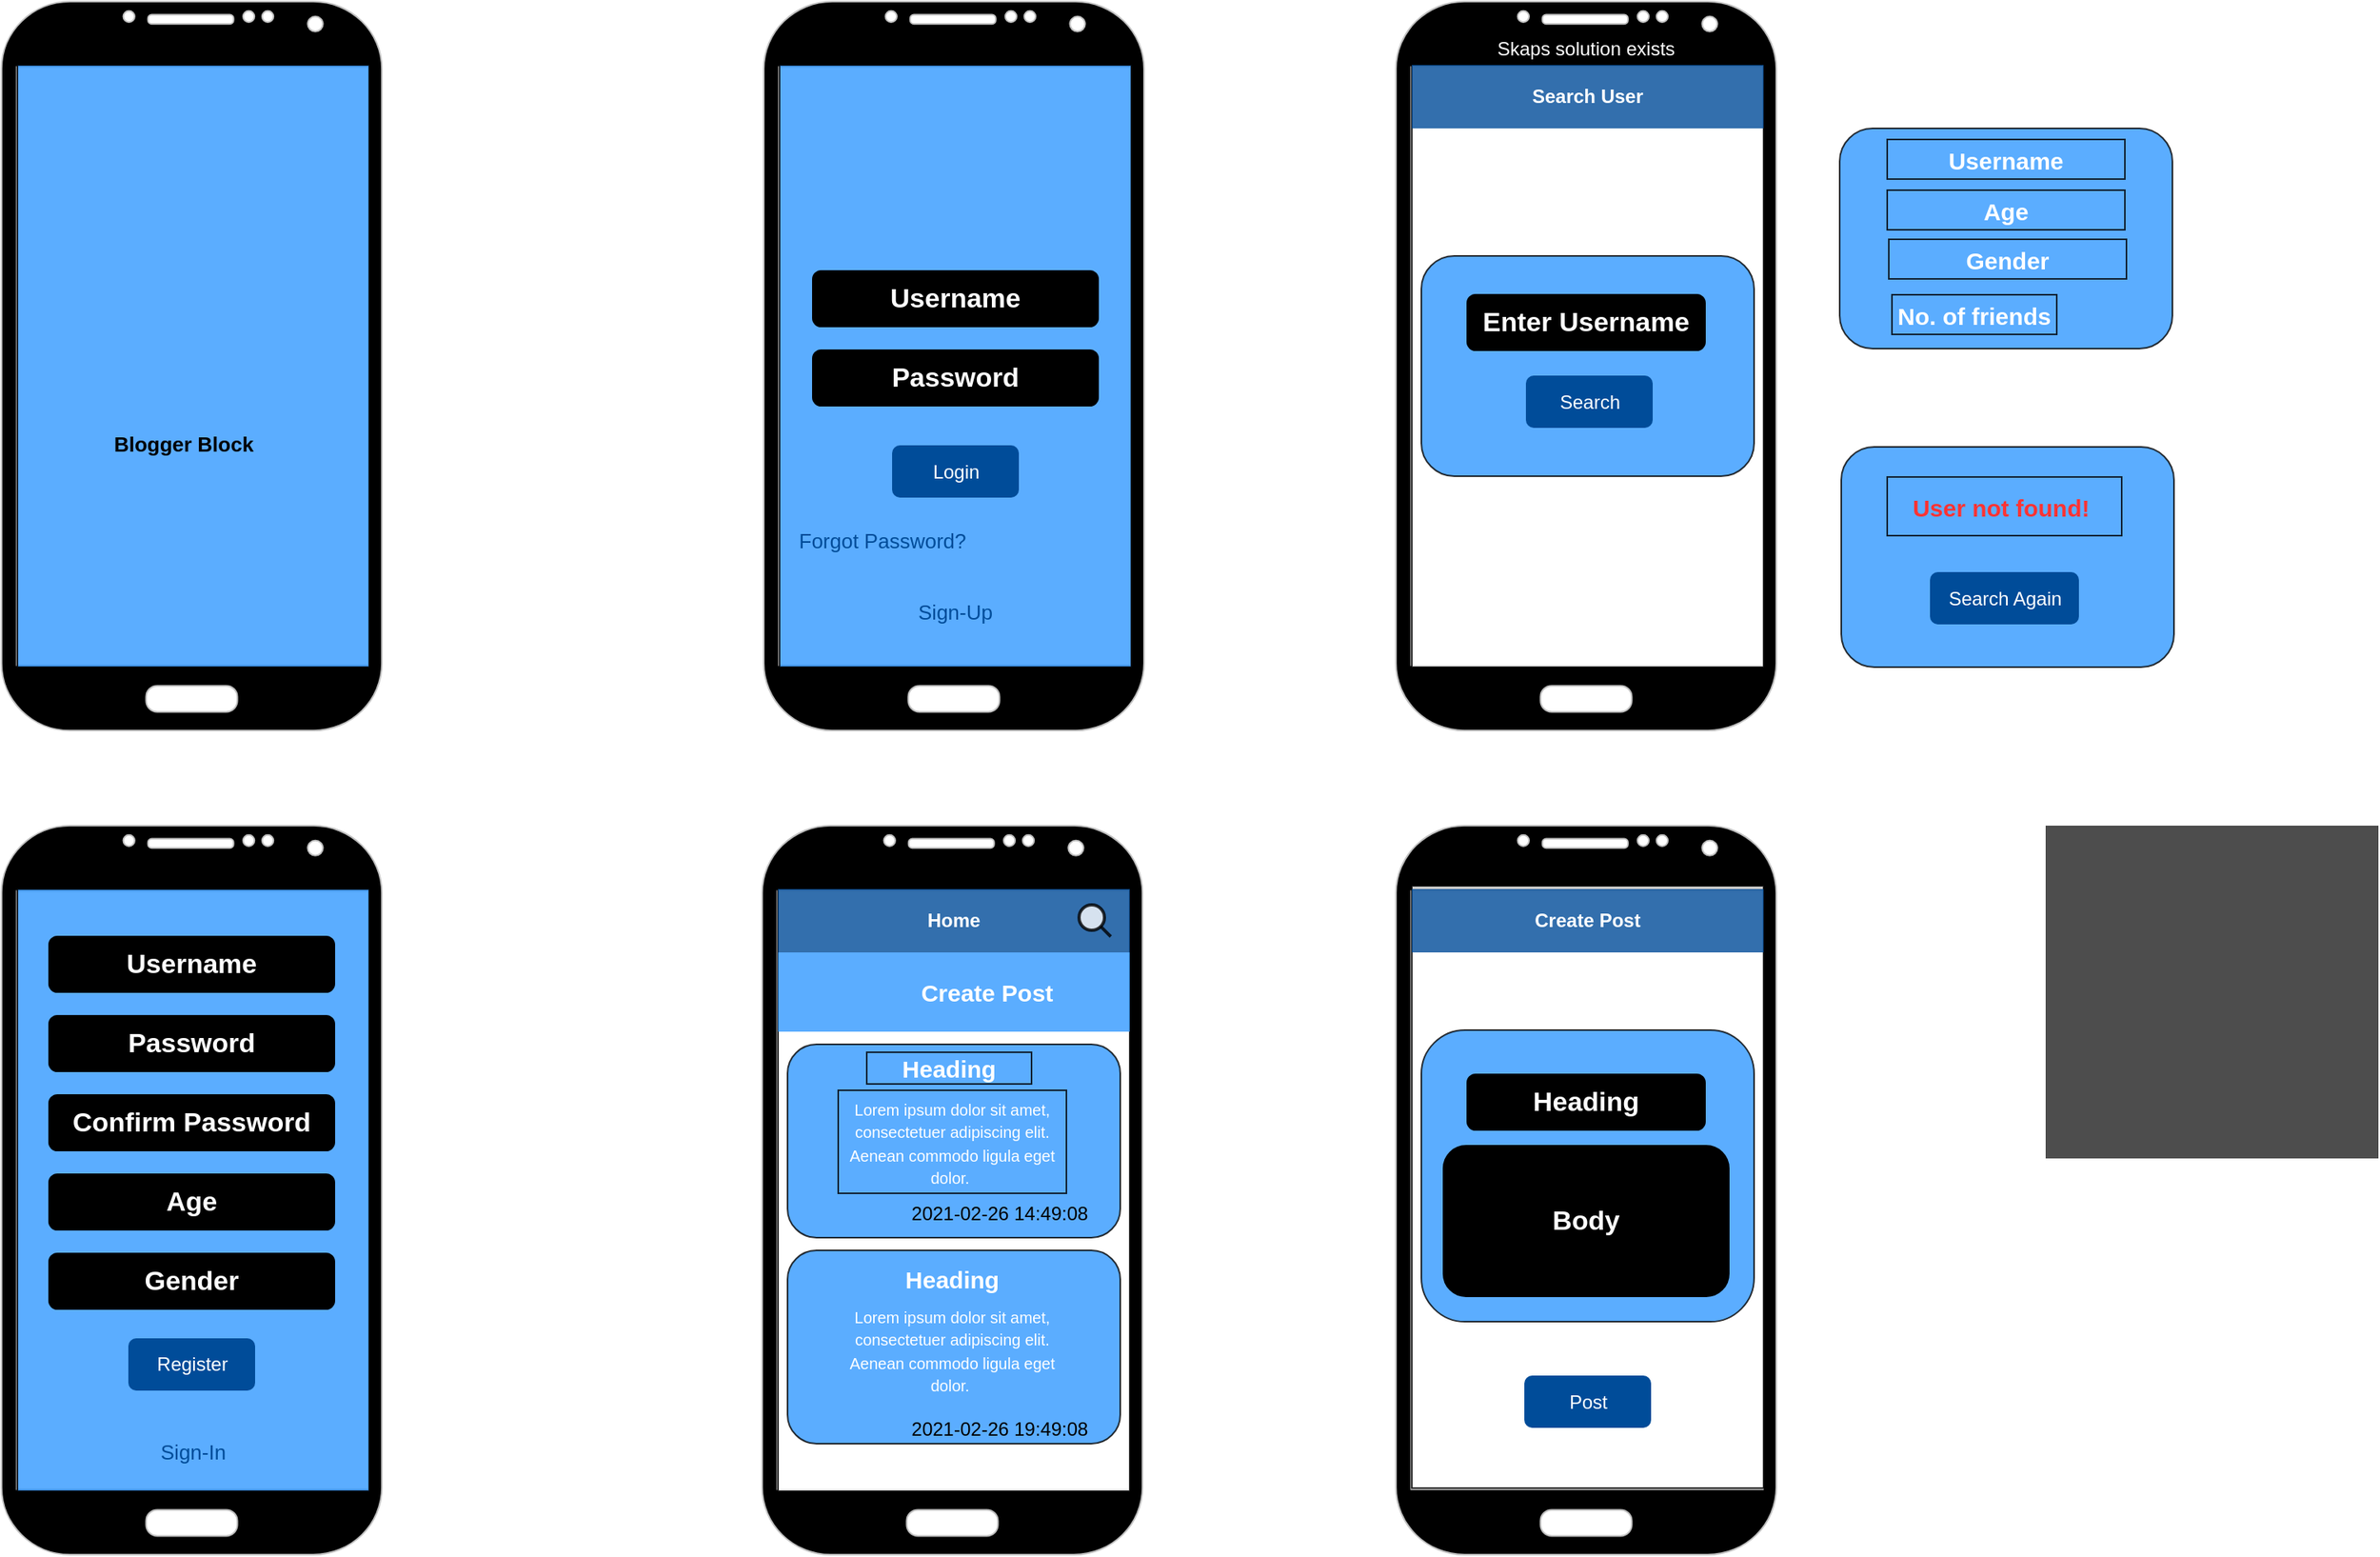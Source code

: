 <mxfile version="14.4.8" type="google"><diagram id="iIJGAL8dLEblib6jnb5n" name="Page-1"><mxGraphModel dx="1422" dy="801" grid="1" gridSize="10" guides="1" tooltips="1" connect="1" arrows="1" fold="1" page="1" pageScale="1" pageWidth="827" pageHeight="1169" math="0" shadow="0"><root><mxCell id="0"/><mxCell id="1" parent="0"/><mxCell id="wp0gvr7jVNu3EzW-HwuL-2" value="" style="verticalLabelPosition=bottom;verticalAlign=top;html=1;shadow=0;dashed=0;strokeWidth=1;shape=mxgraph.android.phone2;strokeColor=#c0c0c0;fillColor=#000000;" parent="1" vertex="1"><mxGeometry x="521" y="40" width="240" height="460" as="geometry"/></mxCell><mxCell id="wp0gvr7jVNu3EzW-HwuL-4" value="" style="rounded=0;whiteSpace=wrap;html=1;opacity=80;fillColor=#3399FF;" parent="1" vertex="1"><mxGeometry x="531" y="80" width="222" height="380" as="geometry"/></mxCell><mxCell id="wp0gvr7jVNu3EzW-HwuL-7" value="" style="shape=image;html=1;verticalAlign=top;verticalLabelPosition=bottom;labelBackgroundColor=#ffffff;imageAspect=0;aspect=fixed;image=https://cdn1.iconfinder.com/data/icons/picons-social/57/social_deviantart_round-128.png;fillColor=#000000;" parent="1" vertex="1"><mxGeometry x="601" y="100" width="80" height="80" as="geometry"/></mxCell><mxCell id="wp0gvr7jVNu3EzW-HwuL-9" value="&lt;font color=&quot;#ffffff&quot; size=&quot;1&quot;&gt;&lt;b style=&quot;font-size: 17px&quot;&gt;Username&lt;/b&gt;&lt;/font&gt;" style="rounded=1;whiteSpace=wrap;html=1;fillColor=#000000;" parent="1" vertex="1"><mxGeometry x="552" y="210" width="180" height="35" as="geometry"/></mxCell><mxCell id="wp0gvr7jVNu3EzW-HwuL-10" value="&lt;b style=&quot;color: rgb(255 , 255 , 255) ; font-size: 17px&quot;&gt;Password&lt;/b&gt;" style="rounded=1;whiteSpace=wrap;html=1;fillColor=#000000;" parent="1" vertex="1"><mxGeometry x="552" y="260" width="180" height="35" as="geometry"/></mxCell><mxCell id="wp0gvr7jVNu3EzW-HwuL-11" value="Login" style="rounded=1;align=center;strokeColor=none;html=1;fontColor=#ffffff;fontSize=12;fillColor=#004C99;" parent="1" vertex="1"><mxGeometry x="602" y="320" width="80" height="33" as="geometry"/></mxCell><mxCell id="wp0gvr7jVNu3EzW-HwuL-14" value="&lt;font style=&quot;font-size: 13px&quot; color=&quot;#004c99&quot;&gt;Forgot Password?&lt;/font&gt;" style="text;html=1;strokeColor=none;fillColor=none;align=center;verticalAlign=middle;whiteSpace=wrap;rounded=0;opacity=80;" parent="1" vertex="1"><mxGeometry x="531" y="370" width="130" height="20" as="geometry"/></mxCell><mxCell id="wp0gvr7jVNu3EzW-HwuL-15" value="&lt;font style=&quot;font-size: 13px&quot; color=&quot;#004c99&quot;&gt;Sign-Up&lt;/font&gt;" style="text;html=1;strokeColor=none;fillColor=none;align=center;verticalAlign=middle;whiteSpace=wrap;rounded=0;opacity=80;" parent="1" vertex="1"><mxGeometry x="602" y="410" width="80" height="30" as="geometry"/></mxCell><mxCell id="wp0gvr7jVNu3EzW-HwuL-24" value="" style="verticalLabelPosition=bottom;verticalAlign=top;html=1;shadow=0;dashed=0;strokeWidth=1;shape=mxgraph.android.phone2;strokeColor=#c0c0c0;fillColor=#000000;" parent="1" vertex="1"><mxGeometry x="40" y="560" width="240" height="460" as="geometry"/></mxCell><mxCell id="wp0gvr7jVNu3EzW-HwuL-25" value="" style="rounded=0;whiteSpace=wrap;html=1;fillColor=#3399FF;opacity=80;" parent="1" vertex="1"><mxGeometry x="50" y="600" width="222" height="380" as="geometry"/></mxCell><mxCell id="wp0gvr7jVNu3EzW-HwuL-27" value="&lt;font color=&quot;#ffffff&quot; size=&quot;1&quot;&gt;&lt;b style=&quot;font-size: 17px&quot;&gt;Username&lt;/b&gt;&lt;/font&gt;" style="rounded=1;whiteSpace=wrap;html=1;fillColor=#000000;" parent="1" vertex="1"><mxGeometry x="70" y="630" width="180" height="35" as="geometry"/></mxCell><mxCell id="wp0gvr7jVNu3EzW-HwuL-28" value="&lt;b style=&quot;color: rgb(255 , 255 , 255) ; font-size: 17px&quot;&gt;Password&lt;/b&gt;" style="rounded=1;whiteSpace=wrap;html=1;fillColor=#000000;" parent="1" vertex="1"><mxGeometry x="70" y="680" width="180" height="35" as="geometry"/></mxCell><mxCell id="wp0gvr7jVNu3EzW-HwuL-29" value="Register" style="rounded=1;align=center;strokeColor=none;html=1;fontColor=#ffffff;fontSize=12;fillColor=#004C99;" parent="1" vertex="1"><mxGeometry x="120" y="883.5" width="80" height="33" as="geometry"/></mxCell><mxCell id="wp0gvr7jVNu3EzW-HwuL-31" value="&lt;font style=&quot;font-size: 13px&quot; color=&quot;#004c99&quot;&gt;Sign-In&lt;/font&gt;" style="text;html=1;strokeColor=none;fillColor=none;align=center;verticalAlign=middle;whiteSpace=wrap;rounded=0;opacity=80;" parent="1" vertex="1"><mxGeometry x="121" y="940" width="80" height="30" as="geometry"/></mxCell><mxCell id="wp0gvr7jVNu3EzW-HwuL-32" value="&lt;b style=&quot;color: rgb(255 , 255 , 255) ; font-size: 17px&quot;&gt;Confirm Password&lt;/b&gt;" style="rounded=1;whiteSpace=wrap;html=1;fillColor=#000000;" parent="1" vertex="1"><mxGeometry x="70" y="730" width="180" height="35" as="geometry"/></mxCell><mxCell id="wp0gvr7jVNu3EzW-HwuL-33" value="&lt;b style=&quot;color: rgb(255 , 255 , 255) ; font-size: 17px&quot;&gt;Age&lt;/b&gt;" style="rounded=1;whiteSpace=wrap;html=1;fillColor=#000000;" parent="1" vertex="1"><mxGeometry x="70" y="780" width="180" height="35" as="geometry"/></mxCell><mxCell id="wp0gvr7jVNu3EzW-HwuL-34" value="&lt;b style=&quot;color: rgb(255 , 255 , 255) ; font-size: 17px&quot;&gt;Gender&lt;/b&gt;" style="rounded=1;whiteSpace=wrap;html=1;fillColor=#000000;" parent="1" vertex="1"><mxGeometry x="70" y="830" width="180" height="35" as="geometry"/></mxCell><mxCell id="wp0gvr7jVNu3EzW-HwuL-35" value="" style="verticalLabelPosition=bottom;verticalAlign=top;html=1;shadow=0;dashed=0;strokeWidth=1;shape=mxgraph.android.phone2;strokeColor=#c0c0c0;fillColor=#000000;" parent="1" vertex="1"><mxGeometry x="40" y="40" width="240" height="460" as="geometry"/></mxCell><mxCell id="wp0gvr7jVNu3EzW-HwuL-36" value="" style="rounded=0;whiteSpace=wrap;html=1;opacity=80;fillColor=#3399FF;" parent="1" vertex="1"><mxGeometry x="50" y="80" width="222" height="380" as="geometry"/></mxCell><mxCell id="wp0gvr7jVNu3EzW-HwuL-37" value="" style="shape=image;html=1;verticalAlign=top;verticalLabelPosition=bottom;labelBackgroundColor=#ffffff;imageAspect=0;aspect=fixed;image=https://cdn1.iconfinder.com/data/icons/picons-social/57/social_deviantart_round-128.png;fillColor=#000000;" parent="1" vertex="1"><mxGeometry x="96" y="159" width="126" height="126" as="geometry"/></mxCell><mxCell id="wp0gvr7jVNu3EzW-HwuL-44" value="" style="verticalLabelPosition=bottom;verticalAlign=top;html=1;shadow=0;dashed=0;strokeWidth=1;shape=mxgraph.android.phone2;strokeColor=#c0c0c0;fillColor=#000000;" parent="1" vertex="1"><mxGeometry x="520" y="560" width="240" height="460" as="geometry"/></mxCell><mxCell id="wp0gvr7jVNu3EzW-HwuL-45" value="" style="rounded=0;whiteSpace=wrap;html=1;opacity=80;fillColor=#FFFFFF;" parent="1" vertex="1"><mxGeometry x="530" y="600" width="222" height="380" as="geometry"/></mxCell><mxCell id="wp0gvr7jVNu3EzW-HwuL-48" value="&lt;font color=&quot;#ffffff&quot;&gt;&lt;b&gt;Home&lt;/b&gt;&lt;/font&gt;" style="rounded=0;whiteSpace=wrap;html=1;fillColor=#004C99;opacity=80;strokeColor=none;" parent="1" vertex="1"><mxGeometry x="530" y="600" width="222" height="40" as="geometry"/></mxCell><mxCell id="wp0gvr7jVNu3EzW-HwuL-49" value="" style="html=1;verticalLabelPosition=bottom;align=center;labelBackgroundColor=#ffffff;verticalAlign=top;strokeWidth=2;shadow=0;dashed=0;shape=mxgraph.ios7.icons.looking_glass;opacity=80;fillColor=#FFFFFF;" parent="1" vertex="1"><mxGeometry x="720" y="610" width="20" height="20" as="geometry"/></mxCell><mxCell id="wp0gvr7jVNu3EzW-HwuL-51" value="" style="shape=image;html=1;verticalAlign=top;verticalLabelPosition=bottom;labelBackgroundColor=#ffffff;imageAspect=0;aspect=fixed;image=https://cdn1.iconfinder.com/data/icons/ui-essentials-15/32/UI_Essentials_button_circle_round_menu-128.png;strokeColor=#000000;fillColor=#FFFFFF;opacity=80;" parent="1" vertex="1"><mxGeometry x="538" y="607" width="25" height="25" as="geometry"/></mxCell><mxCell id="wp0gvr7jVNu3EzW-HwuL-52" value="" style="rounded=0;whiteSpace=wrap;html=1;opacity=80;strokeColor=none;fillColor=#3399FF;" parent="1" vertex="1"><mxGeometry x="530" y="640" width="222" height="50" as="geometry"/></mxCell><mxCell id="wp0gvr7jVNu3EzW-HwuL-58" value="" style="shape=image;html=1;verticalAlign=top;verticalLabelPosition=bottom;labelBackgroundColor=#ffffff;imageAspect=0;aspect=fixed;image=https://cdn1.iconfinder.com/data/icons/ui-essentials-15/32/UI_Essentials_button_circle_round_add-128.png;strokeColor=#000000;fillColor=#3399FF;opacity=80;" parent="1" vertex="1"><mxGeometry x="583.5" y="655" width="25" height="25" as="geometry"/></mxCell><mxCell id="wp0gvr7jVNu3EzW-HwuL-59" value="&lt;b&gt;&lt;font color=&quot;#ffffff&quot; style=&quot;font-size: 15px&quot;&gt;Create Post&lt;/font&gt;&lt;/b&gt;" style="text;html=1;strokeColor=none;fillColor=none;align=center;verticalAlign=middle;whiteSpace=wrap;rounded=0;opacity=80;" parent="1" vertex="1"><mxGeometry x="610" y="650" width="104" height="30" as="geometry"/></mxCell><mxCell id="wp0gvr7jVNu3EzW-HwuL-61" value="" style="rounded=1;whiteSpace=wrap;html=1;strokeColor=#000000;opacity=80;fillColor=#3399FF;" parent="1" vertex="1"><mxGeometry x="536" y="698" width="210" height="122" as="geometry"/></mxCell><mxCell id="wp0gvr7jVNu3EzW-HwuL-65" value="&lt;b&gt;&lt;font color=&quot;#ffffff&quot; style=&quot;font-size: 15px&quot;&gt;Heading&lt;/font&gt;&lt;/b&gt;" style="text;html=1;fillColor=none;align=center;verticalAlign=middle;whiteSpace=wrap;rounded=0;opacity=80;strokeColor=#000000;" parent="1" vertex="1"><mxGeometry x="586" y="703" width="104" height="20" as="geometry"/></mxCell><mxCell id="wp0gvr7jVNu3EzW-HwuL-66" value="&lt;span style=&quot;font-family: &amp;#34;verdana&amp;#34; , &amp;#34;geneva&amp;#34; , sans-serif ; font-size: 10px ; text-align: left&quot;&gt;&lt;font color=&quot;#ffffff&quot;&gt;Lorem ipsum dolor sit amet, consectetuer adipiscing elit. Aenean commodo ligula eget dolor.&amp;nbsp;&lt;/font&gt;&lt;/span&gt;" style="text;html=1;fillColor=none;align=center;verticalAlign=middle;whiteSpace=wrap;rounded=0;opacity=80;strokeColor=#000000;" parent="1" vertex="1"><mxGeometry x="568" y="727" width="144" height="65" as="geometry"/></mxCell><mxCell id="wp0gvr7jVNu3EzW-HwuL-67" value="2021-02-26 14:49:08" style="text;strokeColor=none;fillColor=none;align=center;verticalAlign=middle;rounded=0;opacity=80;whiteSpace=wrap;html=1;" parent="1" vertex="1"><mxGeometry x="600" y="795" width="140" height="20" as="geometry"/></mxCell><mxCell id="wp0gvr7jVNu3EzW-HwuL-68" value="" style="rounded=1;whiteSpace=wrap;html=1;strokeColor=#000000;opacity=80;fillColor=#3399FF;" parent="1" vertex="1"><mxGeometry x="536" y="828" width="210" height="122" as="geometry"/></mxCell><mxCell id="wp0gvr7jVNu3EzW-HwuL-69" value="&lt;b&gt;&lt;font color=&quot;#ffffff&quot; style=&quot;font-size: 15px&quot;&gt;Heading&lt;/font&gt;&lt;/b&gt;" style="text;html=1;strokeColor=none;fillColor=none;align=center;verticalAlign=middle;whiteSpace=wrap;rounded=0;opacity=80;" parent="1" vertex="1"><mxGeometry x="588" y="831" width="104" height="30" as="geometry"/></mxCell><mxCell id="wp0gvr7jVNu3EzW-HwuL-70" value="&lt;span style=&quot;font-family: &amp;#34;verdana&amp;#34; , &amp;#34;geneva&amp;#34; , sans-serif ; font-size: 10px ; text-align: left&quot;&gt;&lt;font color=&quot;#ffffff&quot;&gt;Lorem ipsum dolor sit amet, consectetuer adipiscing elit. Aenean commodo ligula eget dolor.&amp;nbsp;&lt;/font&gt;&lt;/span&gt;" style="text;html=1;strokeColor=none;fillColor=none;align=center;verticalAlign=middle;whiteSpace=wrap;rounded=0;opacity=80;" parent="1" vertex="1"><mxGeometry x="568" y="858" width="144" height="65" as="geometry"/></mxCell><mxCell id="wp0gvr7jVNu3EzW-HwuL-71" value="2021-02-26 19:49:08" style="text;strokeColor=none;fillColor=none;align=center;verticalAlign=middle;rounded=0;opacity=80;" parent="1" vertex="1"><mxGeometry x="600" y="930" width="140" height="20" as="geometry"/></mxCell><mxCell id="wp0gvr7jVNu3EzW-HwuL-72" value="" style="verticalLabelPosition=bottom;verticalAlign=top;html=1;shadow=0;dashed=0;strokeWidth=1;shape=mxgraph.android.phone2;strokeColor=#c0c0c0;fillColor=#000000;" parent="1" vertex="1"><mxGeometry x="920" y="560" width="240" height="460" as="geometry"/></mxCell><mxCell id="wp0gvr7jVNu3EzW-HwuL-73" value="" style="rounded=0;whiteSpace=wrap;html=1;opacity=80;fillColor=#FFFFFF;" parent="1" vertex="1"><mxGeometry x="930" y="598" width="222" height="380" as="geometry"/></mxCell><mxCell id="wp0gvr7jVNu3EzW-HwuL-74" value="&lt;font color=&quot;#ffffff&quot;&gt;&lt;b&gt;Create Post&lt;/b&gt;&lt;/font&gt;" style="rounded=0;whiteSpace=wrap;html=1;fillColor=#004C99;opacity=80;strokeColor=none;" parent="1" vertex="1"><mxGeometry x="930" y="600" width="222" height="40" as="geometry"/></mxCell><mxCell id="wp0gvr7jVNu3EzW-HwuL-80" value="" style="rounded=1;whiteSpace=wrap;html=1;strokeColor=#000000;opacity=80;fillColor=#3399FF;" parent="1" vertex="1"><mxGeometry x="936" y="689" width="210" height="184" as="geometry"/></mxCell><mxCell id="wp0gvr7jVNu3EzW-HwuL-88" value="&lt;font color=&quot;#ffffff&quot; size=&quot;1&quot;&gt;&lt;b style=&quot;font-size: 17px&quot;&gt;Heading&lt;/b&gt;&lt;/font&gt;" style="rounded=1;whiteSpace=wrap;html=1;fillColor=#000000;" parent="1" vertex="1"><mxGeometry x="965" y="717" width="150" height="35" as="geometry"/></mxCell><mxCell id="wp0gvr7jVNu3EzW-HwuL-89" value="&lt;b style=&quot;color: rgb(255 , 255 , 255) ; font-size: 17px&quot;&gt;Body&lt;/b&gt;" style="rounded=1;whiteSpace=wrap;html=1;fillColor=#000000;" parent="1" vertex="1"><mxGeometry x="950" y="762" width="180" height="95" as="geometry"/></mxCell><mxCell id="wp0gvr7jVNu3EzW-HwuL-90" value="Post" style="rounded=1;align=center;strokeColor=none;html=1;fontColor=#ffffff;fontSize=12;fillColor=#004C99;" parent="1" vertex="1"><mxGeometry x="1001" y="907" width="80" height="33" as="geometry"/></mxCell><mxCell id="wp0gvr7jVNu3EzW-HwuL-91" value="" style="shape=image;html=1;verticalAlign=top;verticalLabelPosition=bottom;labelBackgroundColor=#ffffff;imageAspect=0;aspect=fixed;image=https://cdn4.iconfinder.com/data/icons/essential-app-2/16/back-left-arrow-botton-128.png;strokeColor=#000000;fillColor=#3399FF;opacity=80;" parent="1" vertex="1"><mxGeometry x="938" y="605.5" width="25" height="25" as="geometry"/></mxCell><mxCell id="wp0gvr7jVNu3EzW-HwuL-92" value="" style="verticalLabelPosition=bottom;verticalAlign=top;html=1;shadow=0;dashed=0;strokeWidth=1;shape=mxgraph.android.phone2;strokeColor=#c0c0c0;fillColor=#000000;" parent="1" vertex="1"><mxGeometry x="920" y="40" width="240" height="460" as="geometry"/></mxCell><mxCell id="wp0gvr7jVNu3EzW-HwuL-93" value="" style="rounded=0;whiteSpace=wrap;html=1;opacity=80;fillColor=#FFFFFF;" parent="1" vertex="1"><mxGeometry x="930" y="80" width="222" height="380" as="geometry"/></mxCell><mxCell id="wp0gvr7jVNu3EzW-HwuL-94" value="&lt;font color=&quot;#ffffff&quot;&gt;&lt;b&gt;Search User&lt;/b&gt;&lt;/font&gt;" style="rounded=0;whiteSpace=wrap;html=1;fillColor=#004C99;opacity=80;strokeColor=none;" parent="1" vertex="1"><mxGeometry x="930" y="80" width="222" height="40" as="geometry"/></mxCell><mxCell id="wp0gvr7jVNu3EzW-HwuL-95" value="" style="rounded=1;whiteSpace=wrap;html=1;strokeColor=#000000;opacity=80;fillColor=#3399FF;" parent="1" vertex="1"><mxGeometry x="936" y="200.5" width="210" height="139" as="geometry"/></mxCell><mxCell id="wp0gvr7jVNu3EzW-HwuL-96" value="&lt;font color=&quot;#ffffff&quot; size=&quot;1&quot;&gt;&lt;b style=&quot;font-size: 17px&quot;&gt;Enter Username&lt;/b&gt;&lt;/font&gt;" style="rounded=1;whiteSpace=wrap;html=1;fillColor=#000000;" parent="1" vertex="1"><mxGeometry x="965" y="225" width="150" height="35" as="geometry"/></mxCell><mxCell id="wp0gvr7jVNu3EzW-HwuL-98" value="Search" style="rounded=1;align=center;strokeColor=none;html=1;fontColor=#ffffff;fontSize=12;fillColor=#004C99;" parent="1" vertex="1"><mxGeometry x="1002" y="276" width="80" height="33" as="geometry"/></mxCell><mxCell id="wp0gvr7jVNu3EzW-HwuL-99" value="" style="shape=image;html=1;verticalAlign=top;verticalLabelPosition=bottom;labelBackgroundColor=#ffffff;imageAspect=0;aspect=fixed;image=https://cdn4.iconfinder.com/data/icons/essential-app-2/16/back-left-arrow-botton-128.png;strokeColor=#000000;fillColor=#3399FF;opacity=80;" parent="1" vertex="1"><mxGeometry x="938" y="85.5" width="25" height="25" as="geometry"/></mxCell><mxCell id="wp0gvr7jVNu3EzW-HwuL-100" value="&lt;font color=&quot;#ffffff&quot;&gt;Skaps solution exists&lt;/font&gt;" style="text;html=1;strokeColor=none;fillColor=none;align=center;verticalAlign=middle;whiteSpace=wrap;rounded=0;opacity=80;" parent="1" vertex="1"><mxGeometry x="971" y="60" width="138" height="20" as="geometry"/></mxCell><mxCell id="wp0gvr7jVNu3EzW-HwuL-101" value="" style="rounded=1;whiteSpace=wrap;html=1;strokeColor=#000000;opacity=80;fillColor=#3399FF;" parent="1" vertex="1"><mxGeometry x="1200" y="120" width="210" height="139" as="geometry"/></mxCell><mxCell id="wp0gvr7jVNu3EzW-HwuL-104" value="" style="rounded=1;whiteSpace=wrap;html=1;strokeColor=#000000;opacity=80;fillColor=#3399FF;" parent="1" vertex="1"><mxGeometry x="1201" y="321" width="210" height="139" as="geometry"/></mxCell><mxCell id="wp0gvr7jVNu3EzW-HwuL-107" value="&lt;b&gt;&lt;font color=&quot;#ffffff&quot; style=&quot;font-size: 15px&quot;&gt;Username&lt;/font&gt;&lt;/b&gt;" style="text;html=1;fillColor=none;align=center;verticalAlign=middle;whiteSpace=wrap;rounded=0;opacity=80;strokeColor=#000000;" parent="1" vertex="1"><mxGeometry x="1230" y="127" width="150" height="25" as="geometry"/></mxCell><mxCell id="wp0gvr7jVNu3EzW-HwuL-108" value="&lt;b&gt;&lt;font color=&quot;#ffffff&quot; style=&quot;font-size: 15px&quot;&gt;Age&lt;/font&gt;&lt;/b&gt;" style="text;html=1;fillColor=none;align=center;verticalAlign=middle;whiteSpace=wrap;rounded=0;opacity=80;strokeColor=#000000;" parent="1" vertex="1"><mxGeometry x="1230" y="159" width="150" height="25" as="geometry"/></mxCell><mxCell id="wp0gvr7jVNu3EzW-HwuL-109" value="&lt;b&gt;&lt;font color=&quot;#ffffff&quot; style=&quot;font-size: 15px&quot;&gt;Gender&lt;/font&gt;&lt;/b&gt;" style="text;html=1;fillColor=none;align=center;verticalAlign=middle;whiteSpace=wrap;rounded=0;opacity=80;strokeColor=#000000;" parent="1" vertex="1"><mxGeometry x="1231" y="190" width="150" height="25" as="geometry"/></mxCell><mxCell id="wp0gvr7jVNu3EzW-HwuL-110" value="&lt;b&gt;&lt;font color=&quot;#ffffff&quot; style=&quot;font-size: 15px&quot;&gt;No. of friends&lt;/font&gt;&lt;/b&gt;" style="text;html=1;fillColor=none;align=center;verticalAlign=middle;whiteSpace=wrap;rounded=0;opacity=80;strokeColor=#000000;" parent="1" vertex="1"><mxGeometry x="1233" y="225" width="104" height="25" as="geometry"/></mxCell><mxCell id="wp0gvr7jVNu3EzW-HwuL-112" value="" style="shape=image;html=1;verticalAlign=top;verticalLabelPosition=bottom;labelBackgroundColor=#ffffff;imageAspect=0;aspect=fixed;image=https://cdn1.iconfinder.com/data/icons/ui-essentials-15/32/UI_Essentials_button_circle_round_add-128.png;strokeColor=#000000;fillColor=#3399FF;opacity=80;" parent="1" vertex="1"><mxGeometry x="1356" y="225" width="29" height="29" as="geometry"/></mxCell><mxCell id="wp0gvr7jVNu3EzW-HwuL-113" value="&lt;b&gt;&lt;font style=&quot;font-size: 15px&quot; color=&quot;#ff3333&quot;&gt;User not found!&amp;nbsp;&lt;/font&gt;&lt;/b&gt;" style="text;html=1;fillColor=none;align=center;verticalAlign=middle;whiteSpace=wrap;rounded=0;opacity=80;strokeColor=#000000;" parent="1" vertex="1"><mxGeometry x="1230" y="340" width="148" height="37" as="geometry"/></mxCell><mxCell id="wp0gvr7jVNu3EzW-HwuL-114" value="Search Again" style="rounded=1;align=center;strokeColor=none;html=1;fontColor=#ffffff;fontSize=12;fillColor=#004C99;" parent="1" vertex="1"><mxGeometry x="1257" y="400" width="94" height="33" as="geometry"/></mxCell><mxCell id="wp0gvr7jVNu3EzW-HwuL-115" value="" style="shape=image;html=1;verticalAlign=top;verticalLabelPosition=bottom;labelBackgroundColor=#ffffff;imageAspect=0;aspect=fixed;image=https://cdn1.iconfinder.com/data/icons/picons-social/57/social_deviantart_round-128.png;fillColor=#000000;imageBackground=#4D4D4D;" parent="1" vertex="1"><mxGeometry x="1330" y="560" width="210" height="210" as="geometry"/></mxCell><mxCell id="k0s2E1gr7u3w0IBwADSD-1" value="&lt;font style=&quot;font-size: 13px&quot;&gt;&lt;b&gt;Blogger Block&lt;/b&gt;&lt;/font&gt;" style="text;html=1;strokeColor=none;fillColor=none;align=center;verticalAlign=middle;whiteSpace=wrap;rounded=0;opacity=80;" parent="1" vertex="1"><mxGeometry x="90" y="309" width="130" height="20" as="geometry"/></mxCell></root></mxGraphModel></diagram></mxfile>